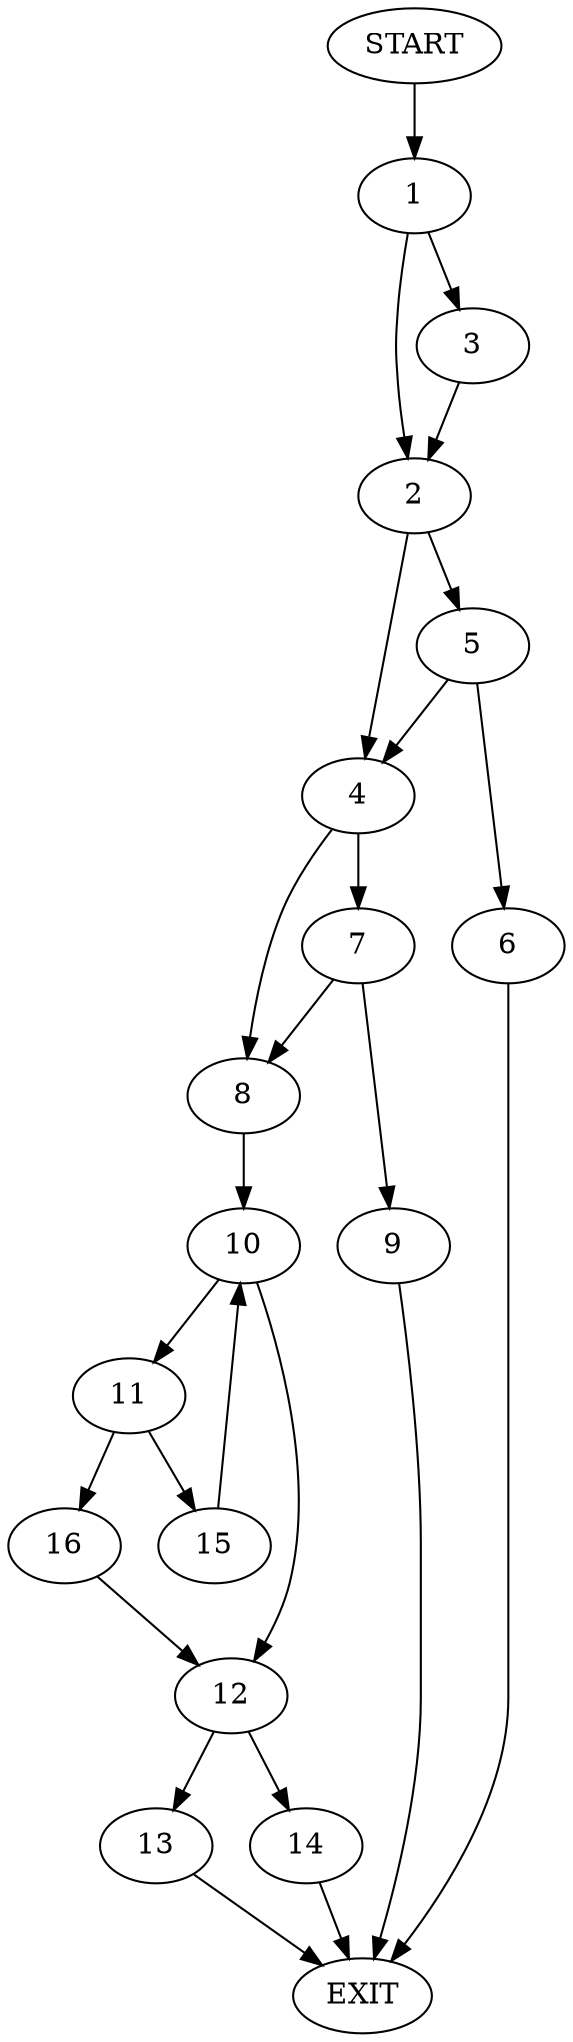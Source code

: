 digraph {
0 [label="START"]
17 [label="EXIT"]
0 -> 1
1 -> 2
1 -> 3
2 -> 4
2 -> 5
3 -> 2
5 -> 4
5 -> 6
4 -> 7
4 -> 8
6 -> 17
7 -> 9
7 -> 8
8 -> 10
9 -> 17
10 -> 11
10 -> 12
12 -> 13
12 -> 14
11 -> 15
11 -> 16
16 -> 12
15 -> 10
13 -> 17
14 -> 17
}
